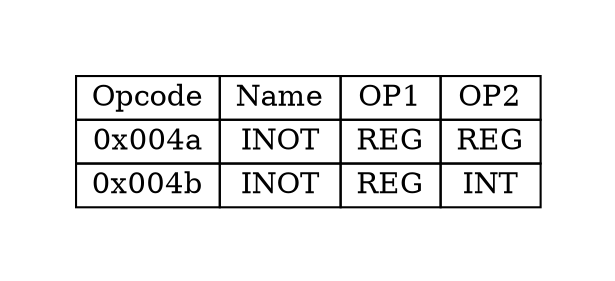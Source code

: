 digraph{
graph [pad="0.5", nodesep="0.5", ranksep="2" ]
node[shape=plain]
Foo [label=<
<table border="0" cellborder="1" cellspacing="0">
<tr><td> Opcode </td> <td> Name </td> <td> OP1 </td><td> OP2 </td> </tr>
<tr><td> 0x004a </td><td> INOT </td><td> REG </td><td> REG </td> </tr>
<tr><td> 0x004b </td><td> INOT </td><td> REG </td><td> INT </td> </tr>
</table>>];
}
